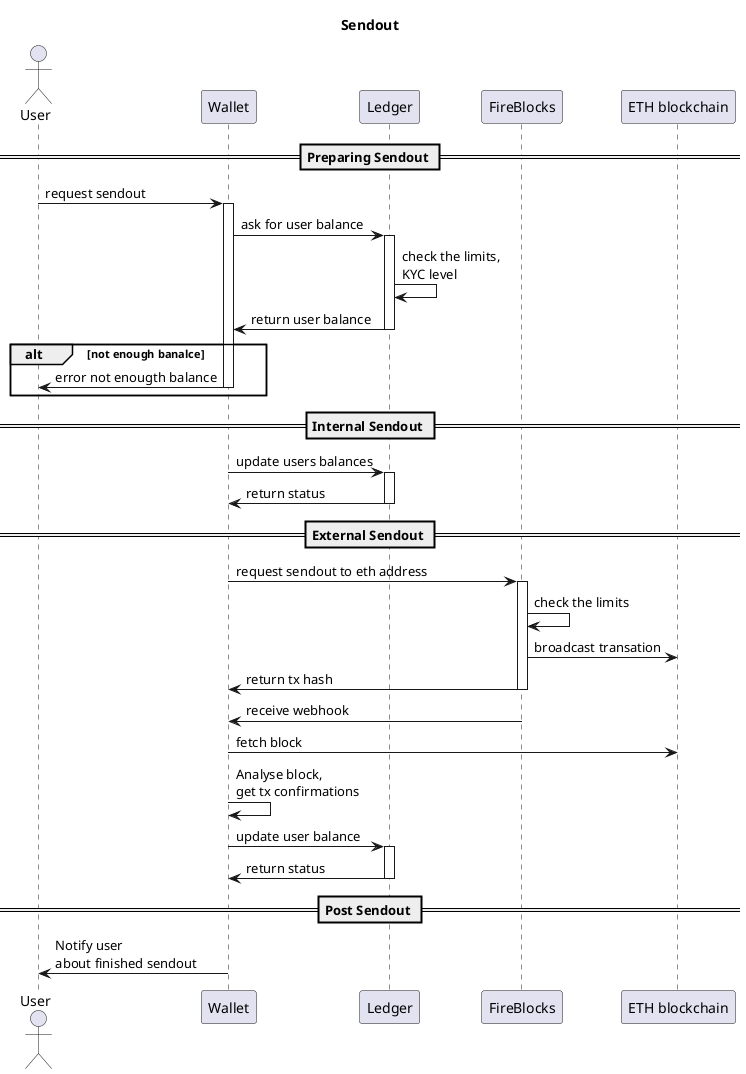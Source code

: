 @startuml

title "Sendout"

actor "User" as u

participant "Wallet" as wallet
participant "Ledger" as ledger
participant "FireBlocks" as fb
participant "ETH blockchain" as eb

== Preparing Sendout ==
u -> wallet ++: request sendout
wallet -> ledger++: ask for user balance
ledger -> ledger : check the limits,\nKYC level
ledger -> wallet--: return user balance
alt not enough banalce
wallet -> u--: error not enougth balance
end group

== Internal Sendout ==
wallet -> ledger++: update users balances
ledger -> wallet--: return status

== External Sendout ==
wallet -> fb++: request sendout to eth address
fb -> fb : check the limits
fb -> eb: broadcast transation
fb -> wallet--: return tx hash

fb -> wallet: receive webhook
wallet -> eb: fetch block
wallet -> wallet: Analyse block,\nget tx confirmations
wallet -> ledger++: update user balance
ledger -> wallet--: return status

== Post Sendout ==
wallet -> u: Notify user\nabout finished sendout

@enduml